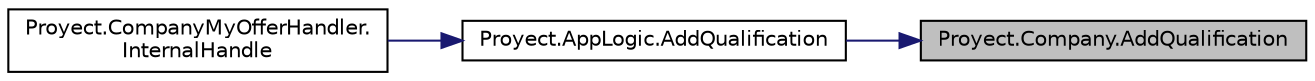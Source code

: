 digraph "Proyect.Company.AddQualification"
{
 // INTERACTIVE_SVG=YES
 // LATEX_PDF_SIZE
  edge [fontname="Helvetica",fontsize="10",labelfontname="Helvetica",labelfontsize="10"];
  node [fontname="Helvetica",fontsize="10",shape=record];
  rankdir="RL";
  Node1 [label="Proyect.Company.AddQualification",height=0.2,width=0.4,color="black", fillcolor="grey75", style="filled", fontcolor="black",tooltip="Agrega habilitaciones a la oferta (Por expert)."];
  Node1 -> Node2 [dir="back",color="midnightblue",fontsize="10",style="solid",fontname="Helvetica"];
  Node2 [label="Proyect.AppLogic.AddQualification",height=0.2,width=0.4,color="black", fillcolor="white", style="filled",URL="$classProyect_1_1AppLogic.html#ade7ae31c16b1d2a9216ab1bab265b070",tooltip="Agrega habilitaciones a una oferta. Le delega la responsabilidad a company (La experta)"];
  Node2 -> Node3 [dir="back",color="midnightblue",fontsize="10",style="solid",fontname="Helvetica"];
  Node3 [label="Proyect.CompanyMyOfferHandler.\lInternalHandle",height=0.2,width=0.4,color="black", fillcolor="white", style="filled",URL="$classProyect_1_1CompanyMyOfferHandler.html#a32af3162617a6937334c733af2d5d6d7",tooltip="Procesa el mensaje \"/registrar\" y retorna true; retorna false en caso contrario."];
}
